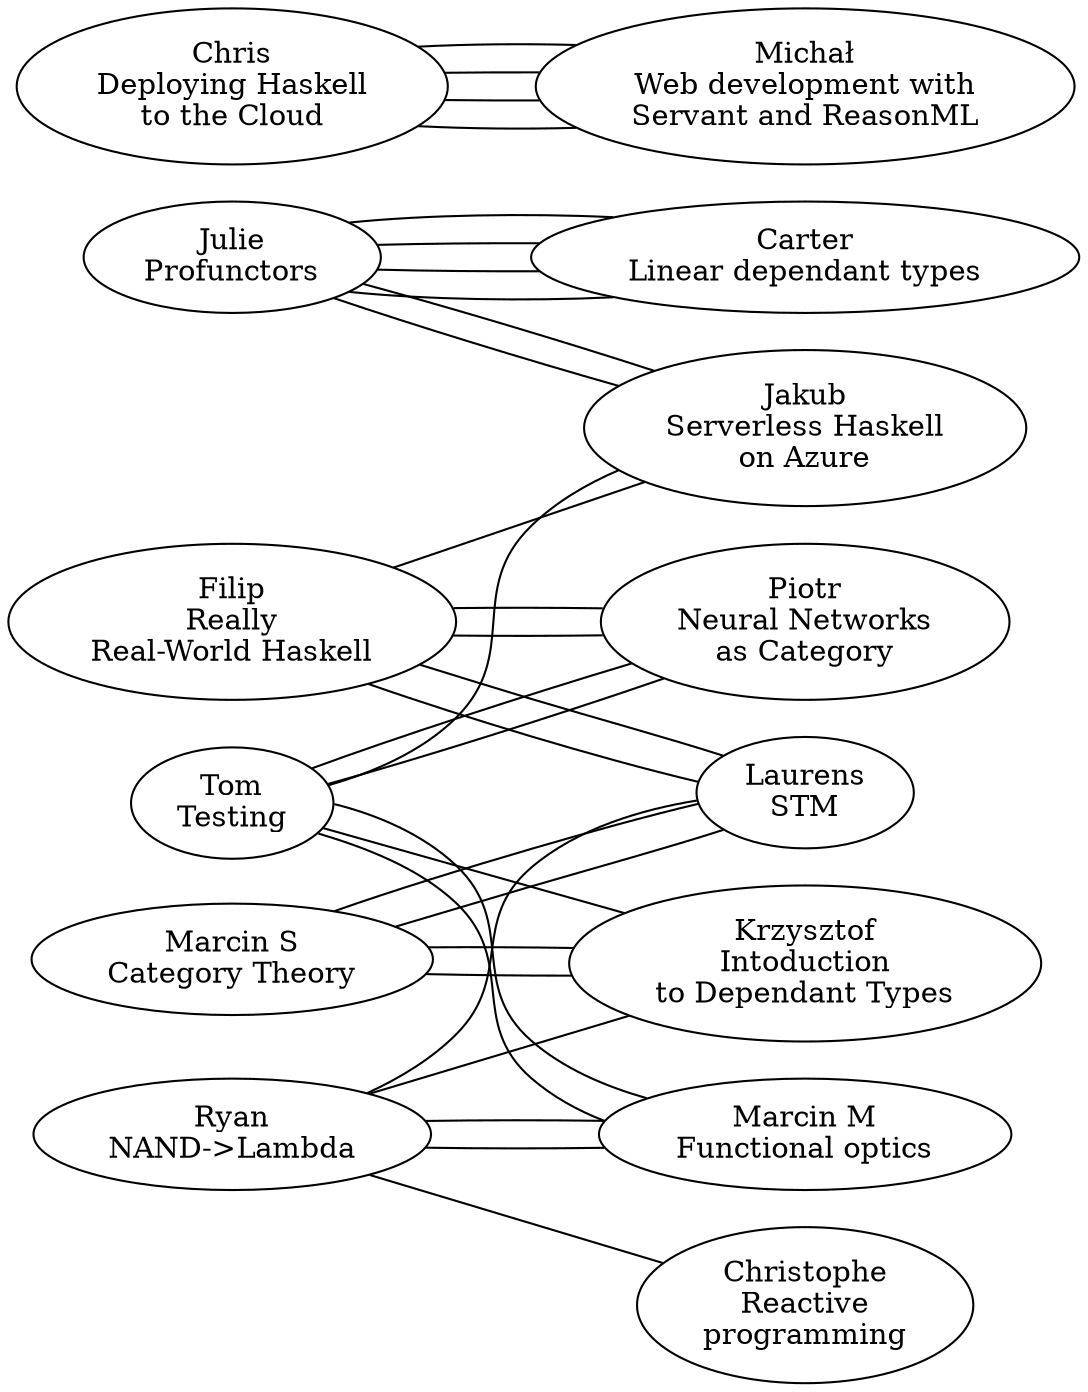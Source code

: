 graph scheduleClashes {
	// Monday
	Julie   -- Carter;
	Julie   -- Carter;
	MarcinS -- Laurens;
	MarcinS -- Laurens;
	Ryan    -- Laurens;
	Ryan    -- Christophe;

	// Tuesday
	MarcinS -- Krzysztof;
	MarcinS -- Krzysztof;
	Ryan    -- MarcinM;
	Ryan    -- MarcinM;
	Julie   -- Carter;
	Julie   -- Carter;

	// Wednesday
	Filip   -- Laurens;
	Filip   -- Laurens;
	Filip   -- Jakub;
	Tom     -- Jakub;
	Tom     -- Krzysztof;
	Ryan    -- Krzysztof;

	// Thursday
	Tom     -- Piotr;
	Tom     -- Piotr;
	Julie   -- Jakub;
	Julie   -- Jakub;
	Chris   -- Michał;
	Chris   -- Michał;

	// Friday
	Tom     -- MarcinM;
	Tom     -- MarcinM;
	Chris   -- Michał;
	Chris   -- Michał;
	Filip   -- Piotr;
	Filip   -- Piotr;

	// beginners track
	Julie[label="Julie\nProfunctors"];
	MarcinS[label="Marcin S\nCategory Theory"];
	Ryan[label="Ryan\nNAND->Lambda"];
	Filip[label="Filip\nReally\nReal-World Haskell"];
	Tom[label="Tom\nTesting"];
	Chris[label="Chris\nDeploying Haskell\nto the Cloud"];

	// advanced track
	Carter[label="Carter\nLinear dependant types"];
	Laurens[label="Laurens\nSTM"];
	Christophe[label="Christophe\nReactive\nprogramming"];
	Krzysztof[label="Krzysztof\nIntoduction\nto Dependant Types"];
	MarcinM[label="Marcin M\nFunctional optics"];
	Jakub[label="Jakub\nServerless Haskell\non Azure"];
	Piotr[label="Piotr\nNeural Networks\nas Category"];
	Michał[label="Michał\nWeb development with\nServant and ReasonML"];

	rankdir="LR";
}
